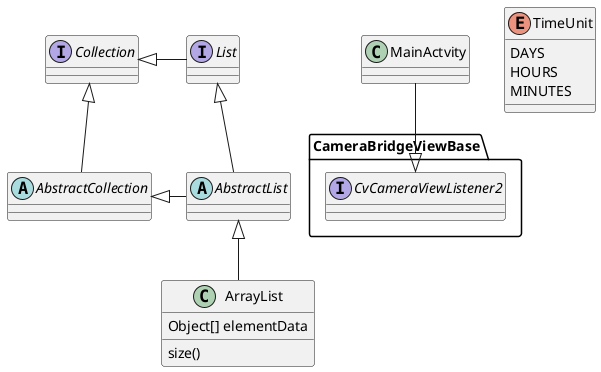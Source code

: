 @startuml
class MainActvity{

 }
 interface CameraBridgeViewBase.CvCameraViewListener2
MainActvity --|>CameraBridgeViewBase.CvCameraViewListener2
abstract class AbstractList
abstract AbstractCollection
interface List
interface Collection

List <|-- AbstractList
Collection <|-- AbstractCollection

Collection <|- List
AbstractCollection <|- AbstractList
AbstractList <|-- ArrayList

class ArrayList {
Object[] elementData
size()
}

enum TimeUnit {
DAYS
HOURS
MINUTES
}

@enduml